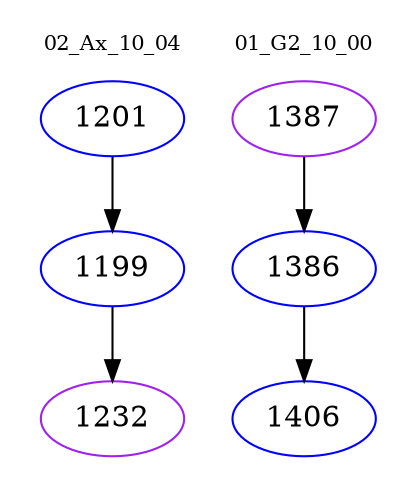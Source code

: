 digraph{
subgraph cluster_0 {
color = white
label = "02_Ax_10_04";
fontsize=10;
T0_1201 [label="1201", color="blue"]
T0_1201 -> T0_1199 [color="black"]
T0_1199 [label="1199", color="blue"]
T0_1199 -> T0_1232 [color="black"]
T0_1232 [label="1232", color="purple"]
}
subgraph cluster_1 {
color = white
label = "01_G2_10_00";
fontsize=10;
T1_1387 [label="1387", color="purple"]
T1_1387 -> T1_1386 [color="black"]
T1_1386 [label="1386", color="blue"]
T1_1386 -> T1_1406 [color="black"]
T1_1406 [label="1406", color="blue"]
}
}
